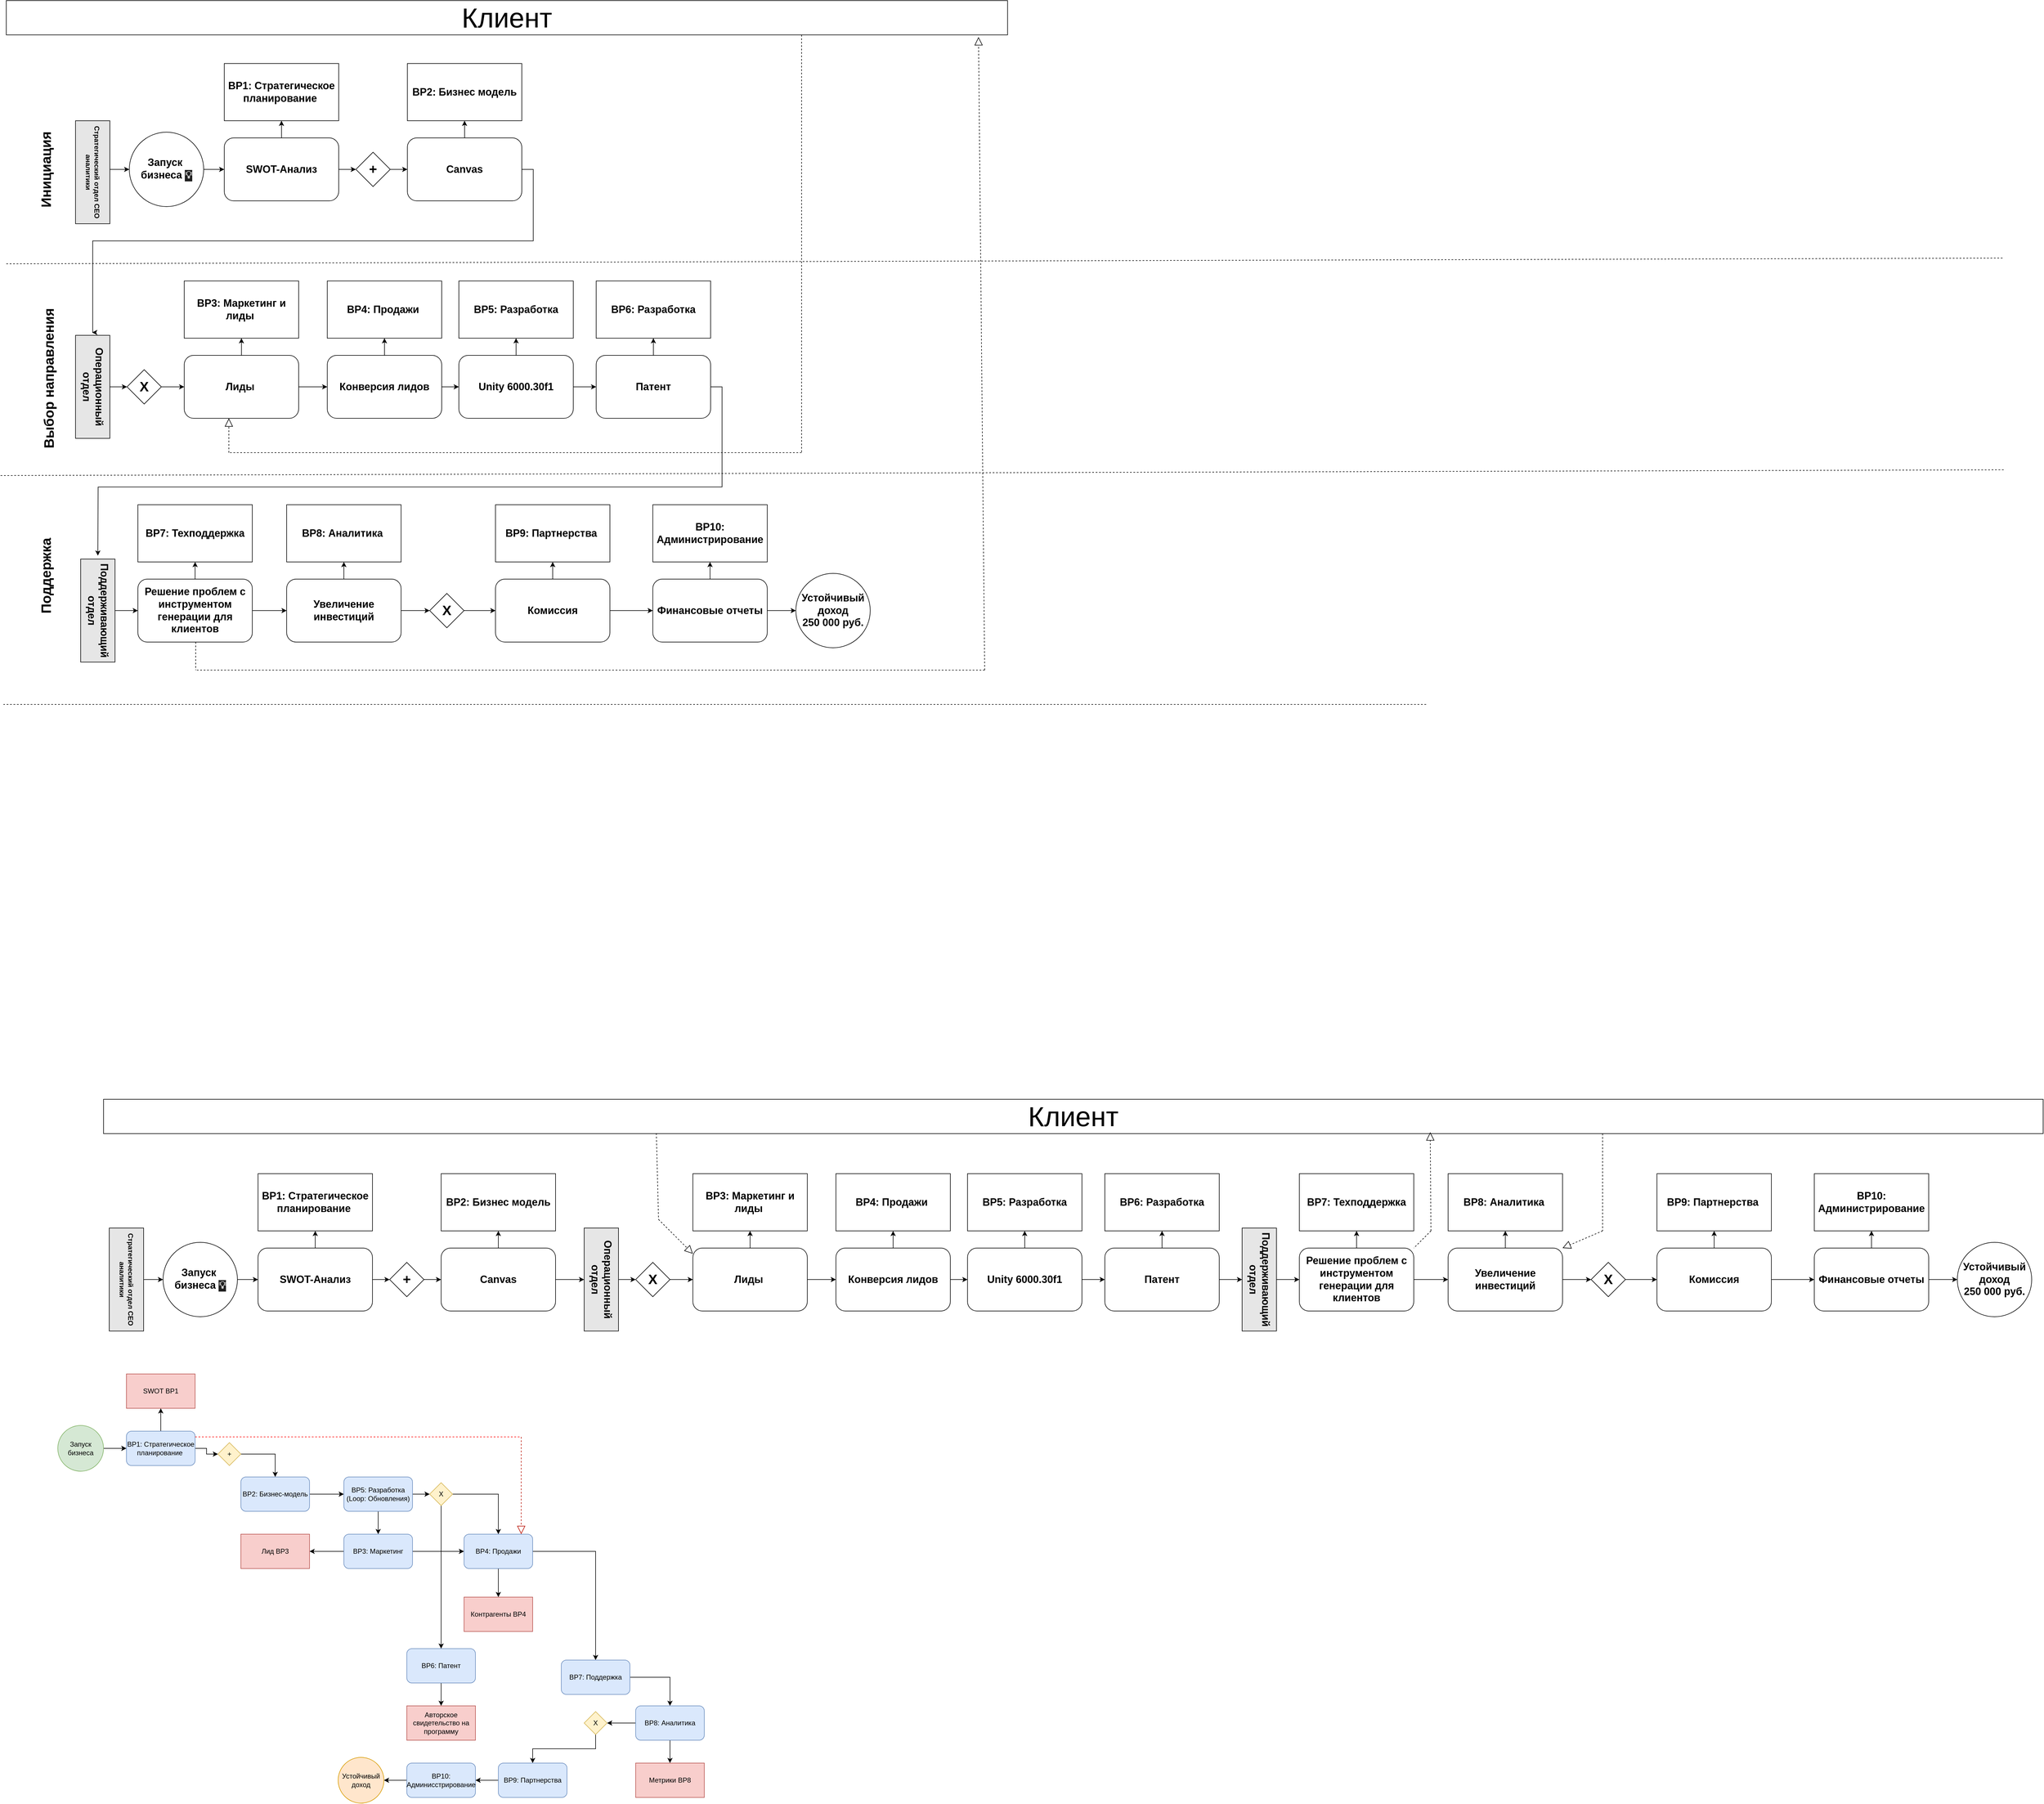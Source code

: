 <mxfile version="28.1.2">
  <diagram name="Страница — 1" id="ltm_6fakd4BBsWArmzIJ">
    <mxGraphModel dx="2084" dy="3658" grid="1" gridSize="10" guides="1" tooltips="1" connect="1" arrows="1" fold="1" page="1" pageScale="1" pageWidth="827" pageHeight="1169" math="0" shadow="0">
      <root>
        <mxCell id="0" />
        <mxCell id="1" parent="0" />
        <mxCell id="vy1yvZvSaZHZFVnlP1wL-4" style="edgeStyle=orthogonalEdgeStyle;rounded=0;orthogonalLoop=1;jettySize=auto;html=1;exitX=1;exitY=0.5;exitDx=0;exitDy=0;entryX=0;entryY=0.5;entryDx=0;entryDy=0;" parent="1" source="vy1yvZvSaZHZFVnlP1wL-1" target="vy1yvZvSaZHZFVnlP1wL-2" edge="1">
          <mxGeometry relative="1" as="geometry" />
        </mxCell>
        <mxCell id="vy1yvZvSaZHZFVnlP1wL-1" value="Запуск&lt;div&gt;бизнеса&lt;/div&gt;" style="ellipse;whiteSpace=wrap;html=1;aspect=fixed;fillColor=#d5e8d4;strokeColor=#82b366;" parent="1" vertex="1">
          <mxGeometry x="100" y="440" width="80" height="80" as="geometry" />
        </mxCell>
        <mxCell id="vy1yvZvSaZHZFVnlP1wL-5" style="edgeStyle=orthogonalEdgeStyle;rounded=0;orthogonalLoop=1;jettySize=auto;html=1;exitX=0.5;exitY=0;exitDx=0;exitDy=0;entryX=0.5;entryY=1;entryDx=0;entryDy=0;" parent="1" source="vy1yvZvSaZHZFVnlP1wL-2" target="vy1yvZvSaZHZFVnlP1wL-3" edge="1">
          <mxGeometry relative="1" as="geometry" />
        </mxCell>
        <mxCell id="vy1yvZvSaZHZFVnlP1wL-7" style="edgeStyle=orthogonalEdgeStyle;rounded=0;orthogonalLoop=1;jettySize=auto;html=1;exitX=1;exitY=0.5;exitDx=0;exitDy=0;" parent="1" source="vy1yvZvSaZHZFVnlP1wL-2" target="vy1yvZvSaZHZFVnlP1wL-6" edge="1">
          <mxGeometry relative="1" as="geometry" />
        </mxCell>
        <mxCell id="vy1yvZvSaZHZFVnlP1wL-2" value="BP1: Стратегическое планирование&amp;nbsp;" style="rounded=1;whiteSpace=wrap;html=1;fillColor=#dae8fc;strokeColor=#6c8ebf;" parent="1" vertex="1">
          <mxGeometry x="220" y="450" width="120" height="60" as="geometry" />
        </mxCell>
        <mxCell id="vy1yvZvSaZHZFVnlP1wL-3" value="SWOT BP1" style="rounded=0;whiteSpace=wrap;html=1;fillColor=#f8cecc;strokeColor=#b85450;" parent="1" vertex="1">
          <mxGeometry x="220" y="350" width="120" height="60" as="geometry" />
        </mxCell>
        <mxCell id="vy1yvZvSaZHZFVnlP1wL-9" style="edgeStyle=orthogonalEdgeStyle;rounded=0;orthogonalLoop=1;jettySize=auto;html=1;exitX=1;exitY=0.5;exitDx=0;exitDy=0;entryX=0.5;entryY=0;entryDx=0;entryDy=0;" parent="1" source="vy1yvZvSaZHZFVnlP1wL-6" target="vy1yvZvSaZHZFVnlP1wL-8" edge="1">
          <mxGeometry relative="1" as="geometry" />
        </mxCell>
        <mxCell id="vy1yvZvSaZHZFVnlP1wL-6" value="+" style="rhombus;whiteSpace=wrap;html=1;fillColor=#fff2cc;strokeColor=#d6b656;" parent="1" vertex="1">
          <mxGeometry x="380" y="470" width="40" height="40" as="geometry" />
        </mxCell>
        <mxCell id="vy1yvZvSaZHZFVnlP1wL-12" style="edgeStyle=orthogonalEdgeStyle;rounded=0;orthogonalLoop=1;jettySize=auto;html=1;exitX=1;exitY=0.5;exitDx=0;exitDy=0;entryX=0;entryY=0.5;entryDx=0;entryDy=0;" parent="1" source="vy1yvZvSaZHZFVnlP1wL-8" target="vy1yvZvSaZHZFVnlP1wL-10" edge="1">
          <mxGeometry relative="1" as="geometry" />
        </mxCell>
        <mxCell id="vy1yvZvSaZHZFVnlP1wL-8" value="BP2: Бизнес-модель" style="rounded=1;whiteSpace=wrap;html=1;fillColor=#dae8fc;strokeColor=#6c8ebf;" parent="1" vertex="1">
          <mxGeometry x="420" y="530" width="120" height="60" as="geometry" />
        </mxCell>
        <mxCell id="vy1yvZvSaZHZFVnlP1wL-13" style="edgeStyle=orthogonalEdgeStyle;rounded=0;orthogonalLoop=1;jettySize=auto;html=1;exitX=1;exitY=0.5;exitDx=0;exitDy=0;entryX=0;entryY=0.5;entryDx=0;entryDy=0;" parent="1" source="vy1yvZvSaZHZFVnlP1wL-10" target="vy1yvZvSaZHZFVnlP1wL-11" edge="1">
          <mxGeometry relative="1" as="geometry" />
        </mxCell>
        <mxCell id="vy1yvZvSaZHZFVnlP1wL-15" style="edgeStyle=orthogonalEdgeStyle;rounded=0;orthogonalLoop=1;jettySize=auto;html=1;exitX=0.5;exitY=1;exitDx=0;exitDy=0;entryX=0.5;entryY=0;entryDx=0;entryDy=0;" parent="1" source="vy1yvZvSaZHZFVnlP1wL-10" target="vy1yvZvSaZHZFVnlP1wL-14" edge="1">
          <mxGeometry relative="1" as="geometry" />
        </mxCell>
        <mxCell id="vy1yvZvSaZHZFVnlP1wL-10" value="BP5: Разработка (Loop: Обновления)" style="rounded=1;whiteSpace=wrap;html=1;fillColor=#dae8fc;strokeColor=#6c8ebf;" parent="1" vertex="1">
          <mxGeometry x="600" y="530" width="120" height="60" as="geometry" />
        </mxCell>
        <mxCell id="vy1yvZvSaZHZFVnlP1wL-17" style="edgeStyle=orthogonalEdgeStyle;rounded=0;orthogonalLoop=1;jettySize=auto;html=1;exitX=1;exitY=0.5;exitDx=0;exitDy=0;entryX=0.5;entryY=0;entryDx=0;entryDy=0;" parent="1" source="vy1yvZvSaZHZFVnlP1wL-11" target="vy1yvZvSaZHZFVnlP1wL-16" edge="1">
          <mxGeometry relative="1" as="geometry" />
        </mxCell>
        <mxCell id="vy1yvZvSaZHZFVnlP1wL-35" style="edgeStyle=orthogonalEdgeStyle;rounded=0;orthogonalLoop=1;jettySize=auto;html=1;exitX=0.5;exitY=1;exitDx=0;exitDy=0;entryX=0.5;entryY=0;entryDx=0;entryDy=0;" parent="1" source="vy1yvZvSaZHZFVnlP1wL-11" target="vy1yvZvSaZHZFVnlP1wL-31" edge="1">
          <mxGeometry relative="1" as="geometry" />
        </mxCell>
        <mxCell id="vy1yvZvSaZHZFVnlP1wL-11" value="X" style="rhombus;whiteSpace=wrap;html=1;fillColor=#fff2cc;strokeColor=#d6b656;" parent="1" vertex="1">
          <mxGeometry x="750" y="540" width="40" height="40" as="geometry" />
        </mxCell>
        <mxCell id="vy1yvZvSaZHZFVnlP1wL-18" style="edgeStyle=orthogonalEdgeStyle;rounded=0;orthogonalLoop=1;jettySize=auto;html=1;exitX=1;exitY=0.5;exitDx=0;exitDy=0;entryX=0;entryY=0.5;entryDx=0;entryDy=0;" parent="1" source="vy1yvZvSaZHZFVnlP1wL-14" target="vy1yvZvSaZHZFVnlP1wL-16" edge="1">
          <mxGeometry relative="1" as="geometry" />
        </mxCell>
        <mxCell id="vy1yvZvSaZHZFVnlP1wL-20" style="edgeStyle=orthogonalEdgeStyle;rounded=0;orthogonalLoop=1;jettySize=auto;html=1;exitX=0;exitY=0.5;exitDx=0;exitDy=0;entryX=1;entryY=0.5;entryDx=0;entryDy=0;" parent="1" source="vy1yvZvSaZHZFVnlP1wL-14" target="vy1yvZvSaZHZFVnlP1wL-19" edge="1">
          <mxGeometry relative="1" as="geometry" />
        </mxCell>
        <mxCell id="vy1yvZvSaZHZFVnlP1wL-14" value="BP3: Маркетинг" style="rounded=1;whiteSpace=wrap;html=1;fillColor=#dae8fc;strokeColor=#6c8ebf;" parent="1" vertex="1">
          <mxGeometry x="600" y="630" width="120" height="60" as="geometry" />
        </mxCell>
        <mxCell id="vy1yvZvSaZHZFVnlP1wL-22" style="edgeStyle=orthogonalEdgeStyle;rounded=0;orthogonalLoop=1;jettySize=auto;html=1;exitX=0.5;exitY=1;exitDx=0;exitDy=0;entryX=0.5;entryY=0;entryDx=0;entryDy=0;" parent="1" source="vy1yvZvSaZHZFVnlP1wL-16" target="vy1yvZvSaZHZFVnlP1wL-21" edge="1">
          <mxGeometry relative="1" as="geometry" />
        </mxCell>
        <mxCell id="vy1yvZvSaZHZFVnlP1wL-24" style="edgeStyle=orthogonalEdgeStyle;rounded=0;orthogonalLoop=1;jettySize=auto;html=1;exitX=1;exitY=0.5;exitDx=0;exitDy=0;entryX=0.5;entryY=0;entryDx=0;entryDy=0;" parent="1" source="vy1yvZvSaZHZFVnlP1wL-16" target="vy1yvZvSaZHZFVnlP1wL-23" edge="1">
          <mxGeometry relative="1" as="geometry" />
        </mxCell>
        <mxCell id="vy1yvZvSaZHZFVnlP1wL-16" value="BP4: Продажи" style="rounded=1;whiteSpace=wrap;html=1;fillColor=#dae8fc;strokeColor=#6c8ebf;" parent="1" vertex="1">
          <mxGeometry x="810" y="630" width="120" height="60" as="geometry" />
        </mxCell>
        <mxCell id="vy1yvZvSaZHZFVnlP1wL-19" value="Лид BP3" style="rounded=0;whiteSpace=wrap;html=1;fillColor=#f8cecc;strokeColor=#b85450;" parent="1" vertex="1">
          <mxGeometry x="420" y="630" width="120" height="60" as="geometry" />
        </mxCell>
        <mxCell id="vy1yvZvSaZHZFVnlP1wL-21" value="Контрагенты BP4" style="rounded=0;whiteSpace=wrap;html=1;fillColor=#f8cecc;strokeColor=#b85450;" parent="1" vertex="1">
          <mxGeometry x="810" y="740" width="120" height="60" as="geometry" />
        </mxCell>
        <mxCell id="vy1yvZvSaZHZFVnlP1wL-26" style="edgeStyle=orthogonalEdgeStyle;rounded=0;orthogonalLoop=1;jettySize=auto;html=1;exitX=1;exitY=0.5;exitDx=0;exitDy=0;entryX=0.5;entryY=0;entryDx=0;entryDy=0;" parent="1" source="vy1yvZvSaZHZFVnlP1wL-23" target="vy1yvZvSaZHZFVnlP1wL-25" edge="1">
          <mxGeometry relative="1" as="geometry" />
        </mxCell>
        <mxCell id="vy1yvZvSaZHZFVnlP1wL-23" value="BP7: Поддержка" style="rounded=1;whiteSpace=wrap;html=1;fillColor=#dae8fc;strokeColor=#6c8ebf;" parent="1" vertex="1">
          <mxGeometry x="980" y="850" width="120" height="60" as="geometry" />
        </mxCell>
        <mxCell id="vy1yvZvSaZHZFVnlP1wL-28" style="edgeStyle=orthogonalEdgeStyle;rounded=0;orthogonalLoop=1;jettySize=auto;html=1;exitX=0.5;exitY=1;exitDx=0;exitDy=0;entryX=0.5;entryY=0;entryDx=0;entryDy=0;" parent="1" source="vy1yvZvSaZHZFVnlP1wL-25" target="vy1yvZvSaZHZFVnlP1wL-27" edge="1">
          <mxGeometry relative="1" as="geometry" />
        </mxCell>
        <mxCell id="vy1yvZvSaZHZFVnlP1wL-30" style="edgeStyle=orthogonalEdgeStyle;rounded=0;orthogonalLoop=1;jettySize=auto;html=1;exitX=0;exitY=0.5;exitDx=0;exitDy=0;entryX=1;entryY=0.5;entryDx=0;entryDy=0;" parent="1" source="vy1yvZvSaZHZFVnlP1wL-25" target="vy1yvZvSaZHZFVnlP1wL-29" edge="1">
          <mxGeometry relative="1" as="geometry" />
        </mxCell>
        <mxCell id="vy1yvZvSaZHZFVnlP1wL-25" value="BP8: Аналитика" style="rounded=1;whiteSpace=wrap;html=1;fillColor=#dae8fc;strokeColor=#6c8ebf;" parent="1" vertex="1">
          <mxGeometry x="1110" y="930" width="120" height="60" as="geometry" />
        </mxCell>
        <mxCell id="vy1yvZvSaZHZFVnlP1wL-27" value="Метрики BP8" style="rounded=0;whiteSpace=wrap;html=1;fillColor=#f8cecc;strokeColor=#b85450;" parent="1" vertex="1">
          <mxGeometry x="1110" y="1030" width="120" height="60" as="geometry" />
        </mxCell>
        <mxCell id="vy1yvZvSaZHZFVnlP1wL-38" style="edgeStyle=orthogonalEdgeStyle;rounded=0;orthogonalLoop=1;jettySize=auto;html=1;exitX=0.5;exitY=1;exitDx=0;exitDy=0;entryX=0.5;entryY=0;entryDx=0;entryDy=0;" parent="1" source="vy1yvZvSaZHZFVnlP1wL-29" target="vy1yvZvSaZHZFVnlP1wL-37" edge="1">
          <mxGeometry relative="1" as="geometry" />
        </mxCell>
        <mxCell id="vy1yvZvSaZHZFVnlP1wL-29" value="X" style="rhombus;whiteSpace=wrap;html=1;fillColor=#fff2cc;strokeColor=#d6b656;" parent="1" vertex="1">
          <mxGeometry x="1020" y="940" width="40" height="40" as="geometry" />
        </mxCell>
        <mxCell id="vy1yvZvSaZHZFVnlP1wL-36" style="edgeStyle=orthogonalEdgeStyle;rounded=0;orthogonalLoop=1;jettySize=auto;html=1;exitX=0.5;exitY=1;exitDx=0;exitDy=0;entryX=0.5;entryY=0;entryDx=0;entryDy=0;" parent="1" source="vy1yvZvSaZHZFVnlP1wL-31" target="vy1yvZvSaZHZFVnlP1wL-33" edge="1">
          <mxGeometry relative="1" as="geometry" />
        </mxCell>
        <mxCell id="vy1yvZvSaZHZFVnlP1wL-31" value="BP6: Патент" style="rounded=1;whiteSpace=wrap;html=1;fillColor=#dae8fc;strokeColor=#6c8ebf;" parent="1" vertex="1">
          <mxGeometry x="710" y="830" width="120" height="60" as="geometry" />
        </mxCell>
        <mxCell id="vy1yvZvSaZHZFVnlP1wL-33" value="Авторское свидетельство на программу" style="rounded=0;whiteSpace=wrap;html=1;fillColor=#f8cecc;strokeColor=#b85450;" parent="1" vertex="1">
          <mxGeometry x="710" y="930" width="120" height="60" as="geometry" />
        </mxCell>
        <mxCell id="vy1yvZvSaZHZFVnlP1wL-40" style="edgeStyle=orthogonalEdgeStyle;rounded=0;orthogonalLoop=1;jettySize=auto;html=1;exitX=0;exitY=0.5;exitDx=0;exitDy=0;entryX=1;entryY=0.5;entryDx=0;entryDy=0;" parent="1" source="vy1yvZvSaZHZFVnlP1wL-37" target="vy1yvZvSaZHZFVnlP1wL-39" edge="1">
          <mxGeometry relative="1" as="geometry" />
        </mxCell>
        <mxCell id="vy1yvZvSaZHZFVnlP1wL-37" value="BP9: Партнерства" style="rounded=1;whiteSpace=wrap;html=1;fillColor=#dae8fc;strokeColor=#6c8ebf;" parent="1" vertex="1">
          <mxGeometry x="870" y="1030" width="120" height="60" as="geometry" />
        </mxCell>
        <mxCell id="vy1yvZvSaZHZFVnlP1wL-42" style="edgeStyle=orthogonalEdgeStyle;rounded=0;orthogonalLoop=1;jettySize=auto;html=1;exitX=0;exitY=0.5;exitDx=0;exitDy=0;entryX=1;entryY=0.5;entryDx=0;entryDy=0;" parent="1" source="vy1yvZvSaZHZFVnlP1wL-39" target="vy1yvZvSaZHZFVnlP1wL-41" edge="1">
          <mxGeometry relative="1" as="geometry" />
        </mxCell>
        <mxCell id="vy1yvZvSaZHZFVnlP1wL-39" value="BP10: Админисстрирование" style="rounded=1;whiteSpace=wrap;html=1;fillColor=#dae8fc;strokeColor=#6c8ebf;" parent="1" vertex="1">
          <mxGeometry x="710" y="1030" width="120" height="60" as="geometry" />
        </mxCell>
        <mxCell id="vy1yvZvSaZHZFVnlP1wL-41" value="Устойчивый&lt;div&gt;доход&lt;/div&gt;" style="ellipse;whiteSpace=wrap;html=1;aspect=fixed;fillColor=#ffe6cc;strokeColor=#d79b00;" parent="1" vertex="1">
          <mxGeometry x="590" y="1020" width="80" height="80" as="geometry" />
        </mxCell>
        <mxCell id="vy1yvZvSaZHZFVnlP1wL-43" value="" style="endArrow=block;dashed=1;endFill=0;endSize=12;html=1;rounded=0;entryX=0.833;entryY=0;entryDx=0;entryDy=0;entryPerimeter=0;fillColor=#f8cecc;strokeColor=#B80D00;" parent="1" target="vy1yvZvSaZHZFVnlP1wL-16" edge="1">
          <mxGeometry width="160" relative="1" as="geometry">
            <mxPoint x="910" y="460" as="sourcePoint" />
            <mxPoint x="960" y="479.5" as="targetPoint" />
          </mxGeometry>
        </mxCell>
        <mxCell id="vy1yvZvSaZHZFVnlP1wL-44" value="" style="endArrow=none;dashed=1;html=1;rounded=0;strokeColor=#FF0000;" parent="1" edge="1">
          <mxGeometry width="50" height="50" relative="1" as="geometry">
            <mxPoint x="340" y="460" as="sourcePoint" />
            <mxPoint x="910" y="460" as="targetPoint" />
          </mxGeometry>
        </mxCell>
        <mxCell id="-sYDUXJ36ls7c_k2lDZH-23" style="edgeStyle=orthogonalEdgeStyle;rounded=0;orthogonalLoop=1;jettySize=auto;html=1;exitX=0.5;exitY=0;exitDx=0;exitDy=0;entryX=0;entryY=0.5;entryDx=0;entryDy=0;" parent="1" source="-sYDUXJ36ls7c_k2lDZH-1" target="-sYDUXJ36ls7c_k2lDZH-2" edge="1">
          <mxGeometry relative="1" as="geometry" />
        </mxCell>
        <mxCell id="-sYDUXJ36ls7c_k2lDZH-1" value="&lt;b&gt;Стратегический отдел CEO аналитики&lt;/b&gt;" style="rounded=0;whiteSpace=wrap;html=1;rotation=90;fillColor=#E6E6E6;" parent="1" vertex="1">
          <mxGeometry x="130" y="155" width="180" height="60" as="geometry" />
        </mxCell>
        <mxCell id="-sYDUXJ36ls7c_k2lDZH-5" style="edgeStyle=orthogonalEdgeStyle;rounded=0;orthogonalLoop=1;jettySize=auto;html=1;exitX=1;exitY=0.5;exitDx=0;exitDy=0;entryX=0;entryY=0.5;entryDx=0;entryDy=0;" parent="1" source="-sYDUXJ36ls7c_k2lDZH-2" target="-sYDUXJ36ls7c_k2lDZH-3" edge="1">
          <mxGeometry relative="1" as="geometry" />
        </mxCell>
        <mxCell id="-sYDUXJ36ls7c_k2lDZH-2" value="&lt;b&gt;&lt;font style=&quot;font-size: 18px;&quot;&gt;Запуск&amp;nbsp; бизнеса&amp;nbsp;&lt;span style=&quot;background-color: rgb(31, 31, 31); color: rgb(204, 204, 204); font-family: Consolas, &amp;quot;Courier New&amp;quot;, monospace; white-space: pre;&quot;&gt;💡&lt;/span&gt;&lt;/font&gt;&lt;/b&gt;" style="ellipse;whiteSpace=wrap;html=1;aspect=fixed;" parent="1" vertex="1">
          <mxGeometry x="284" y="120" width="130" height="130" as="geometry" />
        </mxCell>
        <mxCell id="-sYDUXJ36ls7c_k2lDZH-8" style="edgeStyle=orthogonalEdgeStyle;rounded=0;orthogonalLoop=1;jettySize=auto;html=1;exitX=0.5;exitY=0;exitDx=0;exitDy=0;entryX=0.5;entryY=1;entryDx=0;entryDy=0;" parent="1" source="-sYDUXJ36ls7c_k2lDZH-3" target="-sYDUXJ36ls7c_k2lDZH-4" edge="1">
          <mxGeometry relative="1" as="geometry" />
        </mxCell>
        <mxCell id="-sYDUXJ36ls7c_k2lDZH-9" style="edgeStyle=orthogonalEdgeStyle;rounded=0;orthogonalLoop=1;jettySize=auto;html=1;exitX=1;exitY=0.5;exitDx=0;exitDy=0;entryX=0;entryY=0.5;entryDx=0;entryDy=0;" parent="1" source="-sYDUXJ36ls7c_k2lDZH-3" target="-sYDUXJ36ls7c_k2lDZH-6" edge="1">
          <mxGeometry relative="1" as="geometry" />
        </mxCell>
        <mxCell id="-sYDUXJ36ls7c_k2lDZH-3" value="&lt;b&gt;&lt;font style=&quot;font-size: 18px;&quot;&gt;SWOT-Анализ&lt;/font&gt;&lt;/b&gt;" style="rounded=1;whiteSpace=wrap;html=1;" parent="1" vertex="1">
          <mxGeometry x="450" y="130" width="200" height="110" as="geometry" />
        </mxCell>
        <mxCell id="-sYDUXJ36ls7c_k2lDZH-4" value="&lt;font style=&quot;font-size: 18px;&quot;&gt;&lt;b&gt;BP1: Стратегическое планирование&amp;nbsp;&lt;/b&gt;&lt;/font&gt;" style="rounded=0;whiteSpace=wrap;html=1;" parent="1" vertex="1">
          <mxGeometry x="450" width="200" height="100" as="geometry" />
        </mxCell>
        <mxCell id="-sYDUXJ36ls7c_k2lDZH-10" style="edgeStyle=orthogonalEdgeStyle;rounded=0;orthogonalLoop=1;jettySize=auto;html=1;exitX=1;exitY=0.5;exitDx=0;exitDy=0;entryX=0;entryY=0.5;entryDx=0;entryDy=0;" parent="1" source="-sYDUXJ36ls7c_k2lDZH-6" target="-sYDUXJ36ls7c_k2lDZH-7" edge="1">
          <mxGeometry relative="1" as="geometry" />
        </mxCell>
        <mxCell id="-sYDUXJ36ls7c_k2lDZH-6" value="&lt;font style=&quot;font-size: 24px;&quot;&gt;&lt;b&gt;+&lt;/b&gt;&lt;/font&gt;" style="rhombus;whiteSpace=wrap;html=1;" parent="1" vertex="1">
          <mxGeometry x="680" y="155" width="60" height="60" as="geometry" />
        </mxCell>
        <mxCell id="-sYDUXJ36ls7c_k2lDZH-12" style="edgeStyle=orthogonalEdgeStyle;rounded=0;orthogonalLoop=1;jettySize=auto;html=1;exitX=0.5;exitY=0;exitDx=0;exitDy=0;entryX=0.5;entryY=1;entryDx=0;entryDy=0;" parent="1" source="-sYDUXJ36ls7c_k2lDZH-7" target="-sYDUXJ36ls7c_k2lDZH-11" edge="1">
          <mxGeometry relative="1" as="geometry" />
        </mxCell>
        <mxCell id="-sYDUXJ36ls7c_k2lDZH-15" style="edgeStyle=orthogonalEdgeStyle;rounded=0;orthogonalLoop=1;jettySize=auto;html=1;exitX=1;exitY=0.5;exitDx=0;exitDy=0;entryX=0.5;entryY=1;entryDx=0;entryDy=0;" parent="1" source="-sYDUXJ36ls7c_k2lDZH-7" target="-sYDUXJ36ls7c_k2lDZH-13" edge="1">
          <mxGeometry relative="1" as="geometry" />
        </mxCell>
        <mxCell id="-sYDUXJ36ls7c_k2lDZH-7" value="&lt;font style=&quot;font-size: 18px;&quot;&gt;&lt;b&gt;Canvas&lt;/b&gt;&lt;/font&gt;" style="rounded=1;whiteSpace=wrap;html=1;" parent="1" vertex="1">
          <mxGeometry x="770" y="130" width="200" height="110" as="geometry" />
        </mxCell>
        <mxCell id="-sYDUXJ36ls7c_k2lDZH-11" value="&lt;b&gt;&lt;font style=&quot;font-size: 18px;&quot;&gt;BP2: Бизнес модель&lt;/font&gt;&lt;/b&gt;" style="rounded=0;whiteSpace=wrap;html=1;" parent="1" vertex="1">
          <mxGeometry x="770" width="200" height="100" as="geometry" />
        </mxCell>
        <mxCell id="-sYDUXJ36ls7c_k2lDZH-24" style="edgeStyle=orthogonalEdgeStyle;rounded=0;orthogonalLoop=1;jettySize=auto;html=1;exitX=0.5;exitY=0;exitDx=0;exitDy=0;entryX=0;entryY=0.5;entryDx=0;entryDy=0;" parent="1" source="-sYDUXJ36ls7c_k2lDZH-13" target="-sYDUXJ36ls7c_k2lDZH-17" edge="1">
          <mxGeometry relative="1" as="geometry" />
        </mxCell>
        <mxCell id="-sYDUXJ36ls7c_k2lDZH-13" value="&lt;font style=&quot;font-size: 18px;&quot;&gt;&lt;b&gt;Операционный отдел&lt;/b&gt;&lt;/font&gt;" style="rounded=0;whiteSpace=wrap;html=1;rotation=90;fillColor=#E6E6E6;" parent="1" vertex="1">
          <mxGeometry x="960" y="155" width="180" height="60" as="geometry" />
        </mxCell>
        <mxCell id="-sYDUXJ36ls7c_k2lDZH-14" value="&lt;font style=&quot;font-size: 48px;&quot;&gt;Клиент&lt;/font&gt;" style="rounded=0;whiteSpace=wrap;html=1;" parent="1" vertex="1">
          <mxGeometry x="180" y="-130" width="3390" height="60" as="geometry" />
        </mxCell>
        <mxCell id="-sYDUXJ36ls7c_k2lDZH-25" style="edgeStyle=orthogonalEdgeStyle;rounded=0;orthogonalLoop=1;jettySize=auto;html=1;exitX=1;exitY=0.5;exitDx=0;exitDy=0;entryX=0;entryY=0.5;entryDx=0;entryDy=0;" parent="1" source="-sYDUXJ36ls7c_k2lDZH-17" target="-sYDUXJ36ls7c_k2lDZH-20" edge="1">
          <mxGeometry relative="1" as="geometry" />
        </mxCell>
        <mxCell id="-sYDUXJ36ls7c_k2lDZH-17" value="&lt;span style=&quot;font-size: 24px;&quot;&gt;&lt;b&gt;X&lt;/b&gt;&lt;/span&gt;" style="rhombus;whiteSpace=wrap;html=1;" parent="1" vertex="1">
          <mxGeometry x="1110" y="155" width="60" height="60" as="geometry" />
        </mxCell>
        <mxCell id="-sYDUXJ36ls7c_k2lDZH-42" style="edgeStyle=orthogonalEdgeStyle;rounded=0;orthogonalLoop=1;jettySize=auto;html=1;exitX=0.5;exitY=0;exitDx=0;exitDy=0;entryX=0;entryY=0.5;entryDx=0;entryDy=0;" parent="1" source="-sYDUXJ36ls7c_k2lDZH-19" target="-sYDUXJ36ls7c_k2lDZH-41" edge="1">
          <mxGeometry relative="1" as="geometry" />
        </mxCell>
        <mxCell id="-sYDUXJ36ls7c_k2lDZH-19" value="&lt;font style=&quot;font-size: 18px;&quot;&gt;&lt;b&gt;Поддерживающий отдел&lt;/b&gt;&lt;/font&gt;" style="rounded=0;whiteSpace=wrap;html=1;rotation=90;fillColor=#E6E6E6;" parent="1" vertex="1">
          <mxGeometry x="2110" y="155" width="180" height="60" as="geometry" />
        </mxCell>
        <mxCell id="-sYDUXJ36ls7c_k2lDZH-26" style="edgeStyle=orthogonalEdgeStyle;rounded=0;orthogonalLoop=1;jettySize=auto;html=1;exitX=0.5;exitY=0;exitDx=0;exitDy=0;entryX=0.5;entryY=1;entryDx=0;entryDy=0;" parent="1" source="-sYDUXJ36ls7c_k2lDZH-20" target="-sYDUXJ36ls7c_k2lDZH-21" edge="1">
          <mxGeometry relative="1" as="geometry" />
        </mxCell>
        <mxCell id="-sYDUXJ36ls7c_k2lDZH-28" style="edgeStyle=orthogonalEdgeStyle;rounded=0;orthogonalLoop=1;jettySize=auto;html=1;exitX=1;exitY=0.5;exitDx=0;exitDy=0;entryX=0;entryY=0.5;entryDx=0;entryDy=0;" parent="1" source="-sYDUXJ36ls7c_k2lDZH-20" target="-sYDUXJ36ls7c_k2lDZH-27" edge="1">
          <mxGeometry relative="1" as="geometry" />
        </mxCell>
        <mxCell id="-sYDUXJ36ls7c_k2lDZH-20" value="&lt;font style=&quot;font-size: 18px;&quot;&gt;&lt;b&gt;Лиды&amp;nbsp;&lt;/b&gt;&lt;/font&gt;" style="rounded=1;whiteSpace=wrap;html=1;" parent="1" vertex="1">
          <mxGeometry x="1210" y="130" width="200" height="110" as="geometry" />
        </mxCell>
        <mxCell id="-sYDUXJ36ls7c_k2lDZH-21" value="&lt;font style=&quot;font-size: 18px;&quot;&gt;&lt;b&gt;BP3: Маркетинг и лиды&amp;nbsp;&lt;/b&gt;&lt;/font&gt;" style="rounded=0;whiteSpace=wrap;html=1;" parent="1" vertex="1">
          <mxGeometry x="1210" width="200" height="100" as="geometry" />
        </mxCell>
        <mxCell id="-sYDUXJ36ls7c_k2lDZH-30" style="edgeStyle=orthogonalEdgeStyle;rounded=0;orthogonalLoop=1;jettySize=auto;html=1;exitX=0.5;exitY=0;exitDx=0;exitDy=0;entryX=0.5;entryY=1;entryDx=0;entryDy=0;" parent="1" source="-sYDUXJ36ls7c_k2lDZH-27" target="-sYDUXJ36ls7c_k2lDZH-29" edge="1">
          <mxGeometry relative="1" as="geometry" />
        </mxCell>
        <mxCell id="-sYDUXJ36ls7c_k2lDZH-34" style="edgeStyle=orthogonalEdgeStyle;rounded=0;orthogonalLoop=1;jettySize=auto;html=1;exitX=1;exitY=0.5;exitDx=0;exitDy=0;entryX=0;entryY=0.5;entryDx=0;entryDy=0;" parent="1" source="-sYDUXJ36ls7c_k2lDZH-27" target="-sYDUXJ36ls7c_k2lDZH-31" edge="1">
          <mxGeometry relative="1" as="geometry" />
        </mxCell>
        <mxCell id="-sYDUXJ36ls7c_k2lDZH-27" value="&lt;b&gt;&lt;font style=&quot;font-size: 18px;&quot;&gt;Конверсия лидов&lt;/font&gt;&lt;/b&gt;" style="rounded=1;whiteSpace=wrap;html=1;" parent="1" vertex="1">
          <mxGeometry x="1460" y="130" width="200" height="110" as="geometry" />
        </mxCell>
        <mxCell id="-sYDUXJ36ls7c_k2lDZH-29" value="&lt;font style=&quot;font-size: 18px;&quot;&gt;&lt;b&gt;BP4: Продажи&amp;nbsp;&lt;/b&gt;&lt;/font&gt;" style="rounded=0;whiteSpace=wrap;html=1;" parent="1" vertex="1">
          <mxGeometry x="1460" width="200" height="100" as="geometry" />
        </mxCell>
        <mxCell id="-sYDUXJ36ls7c_k2lDZH-33" style="edgeStyle=orthogonalEdgeStyle;rounded=0;orthogonalLoop=1;jettySize=auto;html=1;exitX=0.5;exitY=0;exitDx=0;exitDy=0;entryX=0.5;entryY=1;entryDx=0;entryDy=0;" parent="1" source="-sYDUXJ36ls7c_k2lDZH-31" target="-sYDUXJ36ls7c_k2lDZH-32" edge="1">
          <mxGeometry relative="1" as="geometry" />
        </mxCell>
        <mxCell id="-sYDUXJ36ls7c_k2lDZH-37" style="edgeStyle=orthogonalEdgeStyle;rounded=0;orthogonalLoop=1;jettySize=auto;html=1;exitX=1;exitY=0.5;exitDx=0;exitDy=0;entryX=0;entryY=0.5;entryDx=0;entryDy=0;" parent="1" source="-sYDUXJ36ls7c_k2lDZH-31" target="-sYDUXJ36ls7c_k2lDZH-36" edge="1">
          <mxGeometry relative="1" as="geometry" />
        </mxCell>
        <mxCell id="-sYDUXJ36ls7c_k2lDZH-31" value="&lt;font style=&quot;font-size: 18px;&quot;&gt;&lt;b&gt;Unity 6000.30f1&lt;/b&gt;&lt;/font&gt;" style="rounded=1;whiteSpace=wrap;html=1;" parent="1" vertex="1">
          <mxGeometry x="1690" y="130" width="200" height="110" as="geometry" />
        </mxCell>
        <mxCell id="-sYDUXJ36ls7c_k2lDZH-32" value="&lt;font style=&quot;font-size: 18px;&quot;&gt;&lt;b&gt;BP5: Разработка&lt;/b&gt;&lt;/font&gt;" style="rounded=0;whiteSpace=wrap;html=1;" parent="1" vertex="1">
          <mxGeometry x="1690" width="200" height="100" as="geometry" />
        </mxCell>
        <mxCell id="-sYDUXJ36ls7c_k2lDZH-39" style="edgeStyle=orthogonalEdgeStyle;rounded=0;orthogonalLoop=1;jettySize=auto;html=1;exitX=0.5;exitY=0;exitDx=0;exitDy=0;entryX=0.5;entryY=1;entryDx=0;entryDy=0;" parent="1" source="-sYDUXJ36ls7c_k2lDZH-36" target="-sYDUXJ36ls7c_k2lDZH-38" edge="1">
          <mxGeometry relative="1" as="geometry" />
        </mxCell>
        <mxCell id="-sYDUXJ36ls7c_k2lDZH-40" style="edgeStyle=orthogonalEdgeStyle;rounded=0;orthogonalLoop=1;jettySize=auto;html=1;exitX=1;exitY=0.5;exitDx=0;exitDy=0;entryX=0.5;entryY=1;entryDx=0;entryDy=0;" parent="1" source="-sYDUXJ36ls7c_k2lDZH-36" target="-sYDUXJ36ls7c_k2lDZH-19" edge="1">
          <mxGeometry relative="1" as="geometry" />
        </mxCell>
        <mxCell id="-sYDUXJ36ls7c_k2lDZH-36" value="&lt;font style=&quot;font-size: 18px;&quot;&gt;&lt;b&gt;Патент&lt;/b&gt;&lt;/font&gt;" style="rounded=1;whiteSpace=wrap;html=1;" parent="1" vertex="1">
          <mxGeometry x="1930" y="130" width="200" height="110" as="geometry" />
        </mxCell>
        <mxCell id="-sYDUXJ36ls7c_k2lDZH-38" value="&lt;b&gt;&lt;font style=&quot;font-size: 18px;&quot;&gt;BP6: Разработка&lt;/font&gt;&lt;/b&gt;" style="rounded=0;whiteSpace=wrap;html=1;" parent="1" vertex="1">
          <mxGeometry x="1930" width="200" height="100" as="geometry" />
        </mxCell>
        <mxCell id="-sYDUXJ36ls7c_k2lDZH-44" style="edgeStyle=orthogonalEdgeStyle;rounded=0;orthogonalLoop=1;jettySize=auto;html=1;exitX=0.5;exitY=0;exitDx=0;exitDy=0;entryX=0.5;entryY=1;entryDx=0;entryDy=0;" parent="1" source="-sYDUXJ36ls7c_k2lDZH-41" target="-sYDUXJ36ls7c_k2lDZH-43" edge="1">
          <mxGeometry relative="1" as="geometry" />
        </mxCell>
        <mxCell id="-sYDUXJ36ls7c_k2lDZH-46" style="edgeStyle=orthogonalEdgeStyle;rounded=0;orthogonalLoop=1;jettySize=auto;html=1;exitX=1;exitY=0.5;exitDx=0;exitDy=0;entryX=0;entryY=0.5;entryDx=0;entryDy=0;" parent="1" source="-sYDUXJ36ls7c_k2lDZH-41" target="-sYDUXJ36ls7c_k2lDZH-45" edge="1">
          <mxGeometry relative="1" as="geometry" />
        </mxCell>
        <mxCell id="-sYDUXJ36ls7c_k2lDZH-41" value="&lt;b&gt;&lt;font style=&quot;font-size: 18px;&quot;&gt;Решение проблем с инструментом генерации для клиентов&lt;/font&gt;&lt;/b&gt;" style="rounded=1;whiteSpace=wrap;html=1;" parent="1" vertex="1">
          <mxGeometry x="2270" y="130" width="200" height="110" as="geometry" />
        </mxCell>
        <mxCell id="-sYDUXJ36ls7c_k2lDZH-43" value="&lt;font style=&quot;font-size: 18px;&quot;&gt;&lt;b&gt;BP7: Техподдержка&lt;/b&gt;&lt;/font&gt;" style="rounded=0;whiteSpace=wrap;html=1;" parent="1" vertex="1">
          <mxGeometry x="2270" width="200" height="100" as="geometry" />
        </mxCell>
        <mxCell id="-sYDUXJ36ls7c_k2lDZH-48" style="edgeStyle=orthogonalEdgeStyle;rounded=0;orthogonalLoop=1;jettySize=auto;html=1;exitX=0.5;exitY=0;exitDx=0;exitDy=0;entryX=0.5;entryY=1;entryDx=0;entryDy=0;" parent="1" source="-sYDUXJ36ls7c_k2lDZH-45" target="-sYDUXJ36ls7c_k2lDZH-47" edge="1">
          <mxGeometry relative="1" as="geometry" />
        </mxCell>
        <mxCell id="-sYDUXJ36ls7c_k2lDZH-50" style="edgeStyle=orthogonalEdgeStyle;rounded=0;orthogonalLoop=1;jettySize=auto;html=1;exitX=1;exitY=0.5;exitDx=0;exitDy=0;entryX=0;entryY=0.5;entryDx=0;entryDy=0;" parent="1" source="-sYDUXJ36ls7c_k2lDZH-45" target="-sYDUXJ36ls7c_k2lDZH-49" edge="1">
          <mxGeometry relative="1" as="geometry" />
        </mxCell>
        <mxCell id="-sYDUXJ36ls7c_k2lDZH-45" value="&lt;font style=&quot;font-size: 18px;&quot;&gt;&lt;b&gt;Увеличение инвестиций&lt;/b&gt;&lt;/font&gt;" style="rounded=1;whiteSpace=wrap;html=1;" parent="1" vertex="1">
          <mxGeometry x="2530" y="130" width="200" height="110" as="geometry" />
        </mxCell>
        <mxCell id="-sYDUXJ36ls7c_k2lDZH-47" value="&lt;font style=&quot;font-size: 18px;&quot;&gt;&lt;b&gt;BP8: Аналитика&amp;nbsp;&lt;/b&gt;&lt;/font&gt;" style="rounded=0;whiteSpace=wrap;html=1;" parent="1" vertex="1">
          <mxGeometry x="2530" width="200" height="100" as="geometry" />
        </mxCell>
        <mxCell id="-sYDUXJ36ls7c_k2lDZH-52" style="edgeStyle=orthogonalEdgeStyle;rounded=0;orthogonalLoop=1;jettySize=auto;html=1;exitX=1;exitY=0.5;exitDx=0;exitDy=0;entryX=0;entryY=0.5;entryDx=0;entryDy=0;" parent="1" source="-sYDUXJ36ls7c_k2lDZH-49" target="-sYDUXJ36ls7c_k2lDZH-51" edge="1">
          <mxGeometry relative="1" as="geometry" />
        </mxCell>
        <mxCell id="-sYDUXJ36ls7c_k2lDZH-49" value="&lt;span style=&quot;font-size: 24px;&quot;&gt;&lt;b&gt;X&lt;/b&gt;&lt;/span&gt;" style="rhombus;whiteSpace=wrap;html=1;" parent="1" vertex="1">
          <mxGeometry x="2780" y="155" width="60" height="60" as="geometry" />
        </mxCell>
        <mxCell id="-sYDUXJ36ls7c_k2lDZH-54" style="edgeStyle=orthogonalEdgeStyle;rounded=0;orthogonalLoop=1;jettySize=auto;html=1;exitX=0.5;exitY=0;exitDx=0;exitDy=0;entryX=0.5;entryY=1;entryDx=0;entryDy=0;" parent="1" source="-sYDUXJ36ls7c_k2lDZH-51" target="-sYDUXJ36ls7c_k2lDZH-53" edge="1">
          <mxGeometry relative="1" as="geometry" />
        </mxCell>
        <mxCell id="-sYDUXJ36ls7c_k2lDZH-56" style="edgeStyle=orthogonalEdgeStyle;rounded=0;orthogonalLoop=1;jettySize=auto;html=1;exitX=1;exitY=0.5;exitDx=0;exitDy=0;entryX=0;entryY=0.5;entryDx=0;entryDy=0;" parent="1" source="-sYDUXJ36ls7c_k2lDZH-51" target="-sYDUXJ36ls7c_k2lDZH-55" edge="1">
          <mxGeometry relative="1" as="geometry" />
        </mxCell>
        <mxCell id="-sYDUXJ36ls7c_k2lDZH-51" value="&lt;b&gt;&lt;font style=&quot;font-size: 18px;&quot;&gt;Комиссия&lt;/font&gt;&lt;/b&gt;" style="rounded=1;whiteSpace=wrap;html=1;" parent="1" vertex="1">
          <mxGeometry x="2895" y="130" width="200" height="110" as="geometry" />
        </mxCell>
        <mxCell id="-sYDUXJ36ls7c_k2lDZH-53" value="&lt;b&gt;&lt;font style=&quot;font-size: 18px;&quot;&gt;BP9: Партнерства&amp;nbsp;&lt;/font&gt;&lt;/b&gt;" style="rounded=0;whiteSpace=wrap;html=1;" parent="1" vertex="1">
          <mxGeometry x="2895" width="200" height="100" as="geometry" />
        </mxCell>
        <mxCell id="-sYDUXJ36ls7c_k2lDZH-58" style="edgeStyle=orthogonalEdgeStyle;rounded=0;orthogonalLoop=1;jettySize=auto;html=1;exitX=0.5;exitY=0;exitDx=0;exitDy=0;entryX=0.5;entryY=1;entryDx=0;entryDy=0;" parent="1" source="-sYDUXJ36ls7c_k2lDZH-55" target="-sYDUXJ36ls7c_k2lDZH-57" edge="1">
          <mxGeometry relative="1" as="geometry" />
        </mxCell>
        <mxCell id="-sYDUXJ36ls7c_k2lDZH-61" style="edgeStyle=orthogonalEdgeStyle;rounded=0;orthogonalLoop=1;jettySize=auto;html=1;exitX=1;exitY=0.5;exitDx=0;exitDy=0;entryX=0;entryY=0.5;entryDx=0;entryDy=0;" parent="1" source="-sYDUXJ36ls7c_k2lDZH-55" target="-sYDUXJ36ls7c_k2lDZH-60" edge="1">
          <mxGeometry relative="1" as="geometry" />
        </mxCell>
        <mxCell id="-sYDUXJ36ls7c_k2lDZH-55" value="&lt;font style=&quot;font-size: 18px;&quot;&gt;&lt;b&gt;Финансовые отчеты&lt;/b&gt;&lt;/font&gt;" style="rounded=1;whiteSpace=wrap;html=1;" parent="1" vertex="1">
          <mxGeometry x="3170" y="130" width="200" height="110" as="geometry" />
        </mxCell>
        <mxCell id="-sYDUXJ36ls7c_k2lDZH-57" value="&lt;font style=&quot;font-size: 18px;&quot;&gt;&lt;b&gt;BP10: Администрирование&lt;/b&gt;&lt;/font&gt;" style="rounded=0;whiteSpace=wrap;html=1;" parent="1" vertex="1">
          <mxGeometry x="3170" width="200" height="100" as="geometry" />
        </mxCell>
        <mxCell id="-sYDUXJ36ls7c_k2lDZH-60" value="&lt;b&gt;&lt;font style=&quot;font-size: 18px;&quot;&gt;Устойчивый доход&lt;br&gt;250 000 руб.&lt;/font&gt;&lt;/b&gt;" style="ellipse;whiteSpace=wrap;html=1;aspect=fixed;" parent="1" vertex="1">
          <mxGeometry x="3420" y="120" width="130" height="130" as="geometry" />
        </mxCell>
        <mxCell id="-sYDUXJ36ls7c_k2lDZH-62" value="" style="endArrow=block;dashed=1;endFill=0;endSize=12;html=1;rounded=0;" parent="1" edge="1">
          <mxGeometry width="160" relative="1" as="geometry">
            <mxPoint x="1150" y="80" as="sourcePoint" />
            <mxPoint x="1210" y="140" as="targetPoint" />
          </mxGeometry>
        </mxCell>
        <mxCell id="-sYDUXJ36ls7c_k2lDZH-63" value="" style="endArrow=none;dashed=1;html=1;rounded=0;strokeColor=#000000;exitX=0.285;exitY=0.989;exitDx=0;exitDy=0;exitPerimeter=0;" parent="1" source="-sYDUXJ36ls7c_k2lDZH-14" edge="1">
          <mxGeometry width="50" height="50" relative="1" as="geometry">
            <mxPoint x="1030" y="90" as="sourcePoint" />
            <mxPoint x="1150" y="80" as="targetPoint" />
          </mxGeometry>
        </mxCell>
        <mxCell id="-sYDUXJ36ls7c_k2lDZH-64" value="" style="endArrow=none;dashed=1;html=1;rounded=0;strokeColor=#000000;entryX=1;entryY=0;entryDx=0;entryDy=0;" parent="1" target="-sYDUXJ36ls7c_k2lDZH-41" edge="1">
          <mxGeometry width="50" height="50" relative="1" as="geometry">
            <mxPoint x="2500" y="100" as="sourcePoint" />
            <mxPoint x="2494" y="120" as="targetPoint" />
          </mxGeometry>
        </mxCell>
        <mxCell id="-sYDUXJ36ls7c_k2lDZH-65" value="" style="endArrow=block;dashed=1;endFill=0;endSize=12;html=1;rounded=0;entryX=0.684;entryY=0.959;entryDx=0;entryDy=0;entryPerimeter=0;" parent="1" target="-sYDUXJ36ls7c_k2lDZH-14" edge="1">
          <mxGeometry width="160" relative="1" as="geometry">
            <mxPoint x="2500" y="100" as="sourcePoint" />
            <mxPoint x="2530" y="-30" as="targetPoint" />
          </mxGeometry>
        </mxCell>
        <mxCell id="-sYDUXJ36ls7c_k2lDZH-66" value="" style="endArrow=none;dashed=1;html=1;rounded=0;strokeColor=#000000;" parent="1" edge="1">
          <mxGeometry width="50" height="50" relative="1" as="geometry">
            <mxPoint x="2800" y="-70" as="sourcePoint" />
            <mxPoint x="2800" y="100" as="targetPoint" />
          </mxGeometry>
        </mxCell>
        <mxCell id="-sYDUXJ36ls7c_k2lDZH-67" value="" style="endArrow=block;dashed=1;endFill=0;endSize=12;html=1;rounded=0;entryX=1;entryY=0;entryDx=0;entryDy=0;" parent="1" target="-sYDUXJ36ls7c_k2lDZH-45" edge="1">
          <mxGeometry width="160" relative="1" as="geometry">
            <mxPoint x="2800" y="100" as="sourcePoint" />
            <mxPoint x="2770" y="80" as="targetPoint" />
          </mxGeometry>
        </mxCell>
        <mxCell id="8PzWPZFSiU4FV4ILeA23-1" value="&lt;font style=&quot;font-size: 48px;&quot;&gt;Клиент&lt;/font&gt;" style="rounded=0;whiteSpace=wrap;html=1;" vertex="1" parent="1">
          <mxGeometry x="10" y="-2050" width="1750" height="60" as="geometry" />
        </mxCell>
        <mxCell id="8PzWPZFSiU4FV4ILeA23-2" value="&lt;b&gt;Стратегический отдел CEO аналитики&lt;/b&gt;" style="rounded=0;whiteSpace=wrap;html=1;rotation=90;fillColor=#E6E6E6;" vertex="1" parent="1">
          <mxGeometry x="71" y="-1780" width="180" height="60" as="geometry" />
        </mxCell>
        <mxCell id="8PzWPZFSiU4FV4ILeA23-4" style="edgeStyle=orthogonalEdgeStyle;rounded=0;orthogonalLoop=1;jettySize=auto;html=1;exitX=0.5;exitY=0;exitDx=0;exitDy=0;entryX=0;entryY=0.5;entryDx=0;entryDy=0;" edge="1" parent="1" target="8PzWPZFSiU4FV4ILeA23-6">
          <mxGeometry relative="1" as="geometry">
            <mxPoint x="191" y="-1755" as="sourcePoint" />
          </mxGeometry>
        </mxCell>
        <mxCell id="8PzWPZFSiU4FV4ILeA23-5" style="edgeStyle=orthogonalEdgeStyle;rounded=0;orthogonalLoop=1;jettySize=auto;html=1;exitX=1;exitY=0.5;exitDx=0;exitDy=0;entryX=0;entryY=0.5;entryDx=0;entryDy=0;" edge="1" parent="1" source="8PzWPZFSiU4FV4ILeA23-6" target="8PzWPZFSiU4FV4ILeA23-9">
          <mxGeometry relative="1" as="geometry" />
        </mxCell>
        <mxCell id="8PzWPZFSiU4FV4ILeA23-6" value="&lt;b&gt;&lt;font style=&quot;font-size: 18px;&quot;&gt;Запуск&amp;nbsp; бизнеса&amp;nbsp;&lt;span style=&quot;background-color: rgb(31, 31, 31); color: rgb(204, 204, 204); font-family: Consolas, &amp;quot;Courier New&amp;quot;, monospace; white-space: pre;&quot;&gt;💡&lt;/span&gt;&lt;/font&gt;&lt;/b&gt;" style="ellipse;whiteSpace=wrap;html=1;aspect=fixed;" vertex="1" parent="1">
          <mxGeometry x="225" y="-1820" width="130" height="130" as="geometry" />
        </mxCell>
        <mxCell id="8PzWPZFSiU4FV4ILeA23-7" style="edgeStyle=orthogonalEdgeStyle;rounded=0;orthogonalLoop=1;jettySize=auto;html=1;exitX=0.5;exitY=0;exitDx=0;exitDy=0;entryX=0.5;entryY=1;entryDx=0;entryDy=0;" edge="1" parent="1" source="8PzWPZFSiU4FV4ILeA23-9" target="8PzWPZFSiU4FV4ILeA23-10">
          <mxGeometry relative="1" as="geometry" />
        </mxCell>
        <mxCell id="8PzWPZFSiU4FV4ILeA23-8" style="edgeStyle=orthogonalEdgeStyle;rounded=0;orthogonalLoop=1;jettySize=auto;html=1;exitX=1;exitY=0.5;exitDx=0;exitDy=0;entryX=0;entryY=0.5;entryDx=0;entryDy=0;" edge="1" parent="1" source="8PzWPZFSiU4FV4ILeA23-9" target="8PzWPZFSiU4FV4ILeA23-12">
          <mxGeometry relative="1" as="geometry" />
        </mxCell>
        <mxCell id="8PzWPZFSiU4FV4ILeA23-9" value="&lt;b&gt;&lt;font style=&quot;font-size: 18px;&quot;&gt;SWOT-Анализ&lt;/font&gt;&lt;/b&gt;" style="rounded=1;whiteSpace=wrap;html=1;" vertex="1" parent="1">
          <mxGeometry x="391" y="-1810" width="200" height="110" as="geometry" />
        </mxCell>
        <mxCell id="8PzWPZFSiU4FV4ILeA23-10" value="&lt;font style=&quot;font-size: 18px;&quot;&gt;&lt;b&gt;BP1: Стратегическое планирование&amp;nbsp;&lt;/b&gt;&lt;/font&gt;" style="rounded=0;whiteSpace=wrap;html=1;" vertex="1" parent="1">
          <mxGeometry x="391" y="-1940" width="200" height="100" as="geometry" />
        </mxCell>
        <mxCell id="8PzWPZFSiU4FV4ILeA23-11" style="edgeStyle=orthogonalEdgeStyle;rounded=0;orthogonalLoop=1;jettySize=auto;html=1;exitX=1;exitY=0.5;exitDx=0;exitDy=0;entryX=0;entryY=0.5;entryDx=0;entryDy=0;" edge="1" parent="1" source="8PzWPZFSiU4FV4ILeA23-12" target="8PzWPZFSiU4FV4ILeA23-14">
          <mxGeometry relative="1" as="geometry" />
        </mxCell>
        <mxCell id="8PzWPZFSiU4FV4ILeA23-12" value="&lt;font style=&quot;font-size: 24px;&quot;&gt;&lt;b&gt;+&lt;/b&gt;&lt;/font&gt;" style="rhombus;whiteSpace=wrap;html=1;" vertex="1" parent="1">
          <mxGeometry x="621" y="-1785" width="60" height="60" as="geometry" />
        </mxCell>
        <mxCell id="8PzWPZFSiU4FV4ILeA23-13" style="edgeStyle=orthogonalEdgeStyle;rounded=0;orthogonalLoop=1;jettySize=auto;html=1;exitX=0.5;exitY=0;exitDx=0;exitDy=0;entryX=0.5;entryY=1;entryDx=0;entryDy=0;" edge="1" parent="1" source="8PzWPZFSiU4FV4ILeA23-14" target="8PzWPZFSiU4FV4ILeA23-15">
          <mxGeometry relative="1" as="geometry" />
        </mxCell>
        <mxCell id="8PzWPZFSiU4FV4ILeA23-69" style="edgeStyle=orthogonalEdgeStyle;rounded=0;orthogonalLoop=1;jettySize=auto;html=1;exitX=1;exitY=0.5;exitDx=0;exitDy=0;" edge="1" parent="1" source="8PzWPZFSiU4FV4ILeA23-14">
          <mxGeometry relative="1" as="geometry">
            <mxPoint x="160" y="-1470" as="targetPoint" />
            <Array as="points">
              <mxPoint x="931" y="-1755" />
              <mxPoint x="931" y="-1630" />
              <mxPoint x="161" y="-1630" />
              <mxPoint x="161" y="-1470" />
            </Array>
          </mxGeometry>
        </mxCell>
        <mxCell id="8PzWPZFSiU4FV4ILeA23-14" value="&lt;font style=&quot;font-size: 18px;&quot;&gt;&lt;b&gt;Canvas&lt;/b&gt;&lt;/font&gt;" style="rounded=1;whiteSpace=wrap;html=1;" vertex="1" parent="1">
          <mxGeometry x="711" y="-1810" width="200" height="110" as="geometry" />
        </mxCell>
        <mxCell id="8PzWPZFSiU4FV4ILeA23-15" value="&lt;b&gt;&lt;font style=&quot;font-size: 18px;&quot;&gt;BP2: Бизнес модель&lt;/font&gt;&lt;/b&gt;" style="rounded=0;whiteSpace=wrap;html=1;" vertex="1" parent="1">
          <mxGeometry x="711" y="-1940" width="200" height="100" as="geometry" />
        </mxCell>
        <mxCell id="8PzWPZFSiU4FV4ILeA23-16" value="" style="endArrow=none;dashed=1;html=1;rounded=0;" edge="1" parent="1">
          <mxGeometry width="50" height="50" relative="1" as="geometry">
            <mxPoint x="10" y="-1590" as="sourcePoint" />
            <mxPoint x="3501.6" y="-1600" as="targetPoint" />
          </mxGeometry>
        </mxCell>
        <mxCell id="8PzWPZFSiU4FV4ILeA23-17" style="edgeStyle=orthogonalEdgeStyle;rounded=0;orthogonalLoop=1;jettySize=auto;html=1;exitX=0.5;exitY=0;exitDx=0;exitDy=0;entryX=0;entryY=0.5;entryDx=0;entryDy=0;" edge="1" parent="1" source="8PzWPZFSiU4FV4ILeA23-18" target="8PzWPZFSiU4FV4ILeA23-20">
          <mxGeometry relative="1" as="geometry" />
        </mxCell>
        <mxCell id="8PzWPZFSiU4FV4ILeA23-18" value="&lt;font style=&quot;font-size: 18px;&quot;&gt;&lt;b&gt;Операционный отдел&lt;/b&gt;&lt;/font&gt;" style="rounded=0;whiteSpace=wrap;html=1;rotation=90;fillColor=#E6E6E6;" vertex="1" parent="1">
          <mxGeometry x="71" y="-1405" width="180" height="60" as="geometry" />
        </mxCell>
        <mxCell id="8PzWPZFSiU4FV4ILeA23-19" style="edgeStyle=orthogonalEdgeStyle;rounded=0;orthogonalLoop=1;jettySize=auto;html=1;exitX=1;exitY=0.5;exitDx=0;exitDy=0;entryX=0;entryY=0.5;entryDx=0;entryDy=0;" edge="1" parent="1" source="8PzWPZFSiU4FV4ILeA23-20" target="8PzWPZFSiU4FV4ILeA23-23">
          <mxGeometry relative="1" as="geometry" />
        </mxCell>
        <mxCell id="8PzWPZFSiU4FV4ILeA23-20" value="&lt;span style=&quot;font-size: 24px;&quot;&gt;&lt;b&gt;X&lt;/b&gt;&lt;/span&gt;" style="rhombus;whiteSpace=wrap;html=1;" vertex="1" parent="1">
          <mxGeometry x="221" y="-1405" width="60" height="60" as="geometry" />
        </mxCell>
        <mxCell id="8PzWPZFSiU4FV4ILeA23-21" style="edgeStyle=orthogonalEdgeStyle;rounded=0;orthogonalLoop=1;jettySize=auto;html=1;exitX=0.5;exitY=0;exitDx=0;exitDy=0;entryX=0.5;entryY=1;entryDx=0;entryDy=0;" edge="1" parent="1" source="8PzWPZFSiU4FV4ILeA23-23" target="8PzWPZFSiU4FV4ILeA23-24">
          <mxGeometry relative="1" as="geometry" />
        </mxCell>
        <mxCell id="8PzWPZFSiU4FV4ILeA23-22" style="edgeStyle=orthogonalEdgeStyle;rounded=0;orthogonalLoop=1;jettySize=auto;html=1;exitX=1;exitY=0.5;exitDx=0;exitDy=0;entryX=0;entryY=0.5;entryDx=0;entryDy=0;" edge="1" parent="1" source="8PzWPZFSiU4FV4ILeA23-23" target="8PzWPZFSiU4FV4ILeA23-27">
          <mxGeometry relative="1" as="geometry" />
        </mxCell>
        <mxCell id="8PzWPZFSiU4FV4ILeA23-23" value="&lt;font style=&quot;font-size: 18px;&quot;&gt;&lt;b&gt;Лиды&amp;nbsp;&lt;/b&gt;&lt;/font&gt;" style="rounded=1;whiteSpace=wrap;html=1;" vertex="1" parent="1">
          <mxGeometry x="321" y="-1430" width="200" height="110" as="geometry" />
        </mxCell>
        <mxCell id="8PzWPZFSiU4FV4ILeA23-24" value="&lt;font style=&quot;font-size: 18px;&quot;&gt;&lt;b&gt;BP3: Маркетинг и лиды&amp;nbsp;&lt;/b&gt;&lt;/font&gt;" style="rounded=0;whiteSpace=wrap;html=1;" vertex="1" parent="1">
          <mxGeometry x="321" y="-1560" width="200" height="100" as="geometry" />
        </mxCell>
        <mxCell id="8PzWPZFSiU4FV4ILeA23-25" style="edgeStyle=orthogonalEdgeStyle;rounded=0;orthogonalLoop=1;jettySize=auto;html=1;exitX=0.5;exitY=0;exitDx=0;exitDy=0;entryX=0.5;entryY=1;entryDx=0;entryDy=0;" edge="1" parent="1" source="8PzWPZFSiU4FV4ILeA23-27" target="8PzWPZFSiU4FV4ILeA23-28">
          <mxGeometry relative="1" as="geometry" />
        </mxCell>
        <mxCell id="8PzWPZFSiU4FV4ILeA23-26" style="edgeStyle=orthogonalEdgeStyle;rounded=0;orthogonalLoop=1;jettySize=auto;html=1;exitX=1;exitY=0.5;exitDx=0;exitDy=0;entryX=0;entryY=0.5;entryDx=0;entryDy=0;" edge="1" parent="1" source="8PzWPZFSiU4FV4ILeA23-27" target="8PzWPZFSiU4FV4ILeA23-31">
          <mxGeometry relative="1" as="geometry" />
        </mxCell>
        <mxCell id="8PzWPZFSiU4FV4ILeA23-27" value="&lt;b&gt;&lt;font style=&quot;font-size: 18px;&quot;&gt;Конверсия лидов&lt;/font&gt;&lt;/b&gt;" style="rounded=1;whiteSpace=wrap;html=1;" vertex="1" parent="1">
          <mxGeometry x="571" y="-1430" width="200" height="110" as="geometry" />
        </mxCell>
        <mxCell id="8PzWPZFSiU4FV4ILeA23-28" value="&lt;font style=&quot;font-size: 18px;&quot;&gt;&lt;b&gt;BP4: Продажи&amp;nbsp;&lt;/b&gt;&lt;/font&gt;" style="rounded=0;whiteSpace=wrap;html=1;" vertex="1" parent="1">
          <mxGeometry x="571" y="-1560" width="200" height="100" as="geometry" />
        </mxCell>
        <mxCell id="8PzWPZFSiU4FV4ILeA23-29" style="edgeStyle=orthogonalEdgeStyle;rounded=0;orthogonalLoop=1;jettySize=auto;html=1;exitX=0.5;exitY=0;exitDx=0;exitDy=0;entryX=0.5;entryY=1;entryDx=0;entryDy=0;" edge="1" parent="1" source="8PzWPZFSiU4FV4ILeA23-31" target="8PzWPZFSiU4FV4ILeA23-32">
          <mxGeometry relative="1" as="geometry" />
        </mxCell>
        <mxCell id="8PzWPZFSiU4FV4ILeA23-30" style="edgeStyle=orthogonalEdgeStyle;rounded=0;orthogonalLoop=1;jettySize=auto;html=1;exitX=1;exitY=0.5;exitDx=0;exitDy=0;entryX=0;entryY=0.5;entryDx=0;entryDy=0;" edge="1" parent="1" source="8PzWPZFSiU4FV4ILeA23-31" target="8PzWPZFSiU4FV4ILeA23-34">
          <mxGeometry relative="1" as="geometry" />
        </mxCell>
        <mxCell id="8PzWPZFSiU4FV4ILeA23-31" value="&lt;font style=&quot;font-size: 18px;&quot;&gt;&lt;b&gt;Unity 6000.30f1&lt;/b&gt;&lt;/font&gt;" style="rounded=1;whiteSpace=wrap;html=1;" vertex="1" parent="1">
          <mxGeometry x="801" y="-1430" width="200" height="110" as="geometry" />
        </mxCell>
        <mxCell id="8PzWPZFSiU4FV4ILeA23-32" value="&lt;font style=&quot;font-size: 18px;&quot;&gt;&lt;b&gt;BP5: Разработка&lt;/b&gt;&lt;/font&gt;" style="rounded=0;whiteSpace=wrap;html=1;" vertex="1" parent="1">
          <mxGeometry x="801" y="-1560" width="200" height="100" as="geometry" />
        </mxCell>
        <mxCell id="8PzWPZFSiU4FV4ILeA23-33" style="edgeStyle=orthogonalEdgeStyle;rounded=0;orthogonalLoop=1;jettySize=auto;html=1;exitX=0.5;exitY=0;exitDx=0;exitDy=0;entryX=0.5;entryY=1;entryDx=0;entryDy=0;" edge="1" parent="1" source="8PzWPZFSiU4FV4ILeA23-34" target="8PzWPZFSiU4FV4ILeA23-35">
          <mxGeometry relative="1" as="geometry" />
        </mxCell>
        <mxCell id="8PzWPZFSiU4FV4ILeA23-68" style="edgeStyle=orthogonalEdgeStyle;rounded=0;orthogonalLoop=1;jettySize=auto;html=1;exitX=1;exitY=0.5;exitDx=0;exitDy=0;" edge="1" parent="1" source="8PzWPZFSiU4FV4ILeA23-34">
          <mxGeometry relative="1" as="geometry">
            <mxPoint x="170" y="-1080" as="targetPoint" />
          </mxGeometry>
        </mxCell>
        <mxCell id="8PzWPZFSiU4FV4ILeA23-34" value="&lt;font style=&quot;font-size: 18px;&quot;&gt;&lt;b&gt;Патент&lt;/b&gt;&lt;/font&gt;" style="rounded=1;whiteSpace=wrap;html=1;" vertex="1" parent="1">
          <mxGeometry x="1041" y="-1430" width="200" height="110" as="geometry" />
        </mxCell>
        <mxCell id="8PzWPZFSiU4FV4ILeA23-35" value="&lt;b&gt;&lt;font style=&quot;font-size: 18px;&quot;&gt;BP6: Разработка&lt;/font&gt;&lt;/b&gt;" style="rounded=0;whiteSpace=wrap;html=1;" vertex="1" parent="1">
          <mxGeometry x="1041" y="-1560" width="200" height="100" as="geometry" />
        </mxCell>
        <mxCell id="8PzWPZFSiU4FV4ILeA23-37" value="" style="endArrow=none;dashed=1;html=1;rounded=0;" edge="1" parent="1">
          <mxGeometry width="50" height="50" relative="1" as="geometry">
            <mxPoint y="-1220" as="sourcePoint" />
            <mxPoint x="3501.6" y="-1230" as="targetPoint" />
          </mxGeometry>
        </mxCell>
        <mxCell id="8PzWPZFSiU4FV4ILeA23-38" style="edgeStyle=orthogonalEdgeStyle;rounded=0;orthogonalLoop=1;jettySize=auto;html=1;exitX=0.5;exitY=0;exitDx=0;exitDy=0;entryX=0;entryY=0.5;entryDx=0;entryDy=0;" edge="1" parent="1" source="8PzWPZFSiU4FV4ILeA23-39" target="8PzWPZFSiU4FV4ILeA23-42">
          <mxGeometry relative="1" as="geometry" />
        </mxCell>
        <mxCell id="8PzWPZFSiU4FV4ILeA23-39" value="&lt;font style=&quot;font-size: 18px;&quot;&gt;&lt;b&gt;Поддерживающий отдел&lt;/b&gt;&lt;/font&gt;" style="rounded=0;whiteSpace=wrap;html=1;rotation=90;fillColor=#E6E6E6;" vertex="1" parent="1">
          <mxGeometry x="80" y="-1014" width="180" height="60" as="geometry" />
        </mxCell>
        <mxCell id="8PzWPZFSiU4FV4ILeA23-40" style="edgeStyle=orthogonalEdgeStyle;rounded=0;orthogonalLoop=1;jettySize=auto;html=1;exitX=0.5;exitY=0;exitDx=0;exitDy=0;entryX=0.5;entryY=1;entryDx=0;entryDy=0;" edge="1" parent="1" source="8PzWPZFSiU4FV4ILeA23-42" target="8PzWPZFSiU4FV4ILeA23-43">
          <mxGeometry relative="1" as="geometry" />
        </mxCell>
        <mxCell id="8PzWPZFSiU4FV4ILeA23-41" style="edgeStyle=orthogonalEdgeStyle;rounded=0;orthogonalLoop=1;jettySize=auto;html=1;exitX=1;exitY=0.5;exitDx=0;exitDy=0;entryX=0;entryY=0.5;entryDx=0;entryDy=0;" edge="1" parent="1" source="8PzWPZFSiU4FV4ILeA23-42" target="8PzWPZFSiU4FV4ILeA23-46">
          <mxGeometry relative="1" as="geometry" />
        </mxCell>
        <mxCell id="8PzWPZFSiU4FV4ILeA23-42" value="&lt;b&gt;&lt;font style=&quot;font-size: 18px;&quot;&gt;Решение проблем с инструментом генерации для клиентов&lt;/font&gt;&lt;/b&gt;" style="rounded=1;whiteSpace=wrap;html=1;" vertex="1" parent="1">
          <mxGeometry x="240" y="-1039" width="200" height="110" as="geometry" />
        </mxCell>
        <mxCell id="8PzWPZFSiU4FV4ILeA23-43" value="&lt;font style=&quot;font-size: 18px;&quot;&gt;&lt;b&gt;BP7: Техподдержка&lt;/b&gt;&lt;/font&gt;" style="rounded=0;whiteSpace=wrap;html=1;" vertex="1" parent="1">
          <mxGeometry x="240" y="-1169" width="200" height="100" as="geometry" />
        </mxCell>
        <mxCell id="8PzWPZFSiU4FV4ILeA23-44" style="edgeStyle=orthogonalEdgeStyle;rounded=0;orthogonalLoop=1;jettySize=auto;html=1;exitX=0.5;exitY=0;exitDx=0;exitDy=0;entryX=0.5;entryY=1;entryDx=0;entryDy=0;" edge="1" parent="1" source="8PzWPZFSiU4FV4ILeA23-46" target="8PzWPZFSiU4FV4ILeA23-47">
          <mxGeometry relative="1" as="geometry" />
        </mxCell>
        <mxCell id="8PzWPZFSiU4FV4ILeA23-45" style="edgeStyle=orthogonalEdgeStyle;rounded=0;orthogonalLoop=1;jettySize=auto;html=1;exitX=1;exitY=0.5;exitDx=0;exitDy=0;entryX=0;entryY=0.5;entryDx=0;entryDy=0;" edge="1" parent="1" source="8PzWPZFSiU4FV4ILeA23-46" target="8PzWPZFSiU4FV4ILeA23-49">
          <mxGeometry relative="1" as="geometry" />
        </mxCell>
        <mxCell id="8PzWPZFSiU4FV4ILeA23-46" value="&lt;font style=&quot;font-size: 18px;&quot;&gt;&lt;b&gt;Увеличение инвестиций&lt;/b&gt;&lt;/font&gt;" style="rounded=1;whiteSpace=wrap;html=1;" vertex="1" parent="1">
          <mxGeometry x="500" y="-1039" width="200" height="110" as="geometry" />
        </mxCell>
        <mxCell id="8PzWPZFSiU4FV4ILeA23-47" value="&lt;font style=&quot;font-size: 18px;&quot;&gt;&lt;b&gt;BP8: Аналитика&amp;nbsp;&lt;/b&gt;&lt;/font&gt;" style="rounded=0;whiteSpace=wrap;html=1;" vertex="1" parent="1">
          <mxGeometry x="500" y="-1169" width="200" height="100" as="geometry" />
        </mxCell>
        <mxCell id="8PzWPZFSiU4FV4ILeA23-48" style="edgeStyle=orthogonalEdgeStyle;rounded=0;orthogonalLoop=1;jettySize=auto;html=1;exitX=1;exitY=0.5;exitDx=0;exitDy=0;entryX=0;entryY=0.5;entryDx=0;entryDy=0;" edge="1" parent="1" source="8PzWPZFSiU4FV4ILeA23-49" target="8PzWPZFSiU4FV4ILeA23-52">
          <mxGeometry relative="1" as="geometry" />
        </mxCell>
        <mxCell id="8PzWPZFSiU4FV4ILeA23-49" value="&lt;span style=&quot;font-size: 24px;&quot;&gt;&lt;b&gt;X&lt;/b&gt;&lt;/span&gt;" style="rhombus;whiteSpace=wrap;html=1;" vertex="1" parent="1">
          <mxGeometry x="750" y="-1014" width="60" height="60" as="geometry" />
        </mxCell>
        <mxCell id="8PzWPZFSiU4FV4ILeA23-50" style="edgeStyle=orthogonalEdgeStyle;rounded=0;orthogonalLoop=1;jettySize=auto;html=1;exitX=0.5;exitY=0;exitDx=0;exitDy=0;entryX=0.5;entryY=1;entryDx=0;entryDy=0;" edge="1" parent="1" source="8PzWPZFSiU4FV4ILeA23-52" target="8PzWPZFSiU4FV4ILeA23-53">
          <mxGeometry relative="1" as="geometry" />
        </mxCell>
        <mxCell id="8PzWPZFSiU4FV4ILeA23-51" style="edgeStyle=orthogonalEdgeStyle;rounded=0;orthogonalLoop=1;jettySize=auto;html=1;exitX=1;exitY=0.5;exitDx=0;exitDy=0;entryX=0;entryY=0.5;entryDx=0;entryDy=0;" edge="1" parent="1" source="8PzWPZFSiU4FV4ILeA23-52" target="8PzWPZFSiU4FV4ILeA23-56">
          <mxGeometry relative="1" as="geometry" />
        </mxCell>
        <mxCell id="8PzWPZFSiU4FV4ILeA23-52" value="&lt;b&gt;&lt;font style=&quot;font-size: 18px;&quot;&gt;Комиссия&lt;/font&gt;&lt;/b&gt;" style="rounded=1;whiteSpace=wrap;html=1;" vertex="1" parent="1">
          <mxGeometry x="865" y="-1039" width="200" height="110" as="geometry" />
        </mxCell>
        <mxCell id="8PzWPZFSiU4FV4ILeA23-53" value="&lt;b&gt;&lt;font style=&quot;font-size: 18px;&quot;&gt;BP9: Партнерства&amp;nbsp;&lt;/font&gt;&lt;/b&gt;" style="rounded=0;whiteSpace=wrap;html=1;" vertex="1" parent="1">
          <mxGeometry x="865" y="-1169" width="200" height="100" as="geometry" />
        </mxCell>
        <mxCell id="8PzWPZFSiU4FV4ILeA23-54" style="edgeStyle=orthogonalEdgeStyle;rounded=0;orthogonalLoop=1;jettySize=auto;html=1;exitX=0.5;exitY=0;exitDx=0;exitDy=0;entryX=0.5;entryY=1;entryDx=0;entryDy=0;" edge="1" parent="1" source="8PzWPZFSiU4FV4ILeA23-56" target="8PzWPZFSiU4FV4ILeA23-57">
          <mxGeometry relative="1" as="geometry" />
        </mxCell>
        <mxCell id="8PzWPZFSiU4FV4ILeA23-55" style="edgeStyle=orthogonalEdgeStyle;rounded=0;orthogonalLoop=1;jettySize=auto;html=1;exitX=1;exitY=0.5;exitDx=0;exitDy=0;entryX=0;entryY=0.5;entryDx=0;entryDy=0;" edge="1" parent="1" source="8PzWPZFSiU4FV4ILeA23-56" target="8PzWPZFSiU4FV4ILeA23-58">
          <mxGeometry relative="1" as="geometry" />
        </mxCell>
        <mxCell id="8PzWPZFSiU4FV4ILeA23-56" value="&lt;font style=&quot;font-size: 18px;&quot;&gt;&lt;b&gt;Финансовые отчеты&lt;/b&gt;&lt;/font&gt;" style="rounded=1;whiteSpace=wrap;html=1;" vertex="1" parent="1">
          <mxGeometry x="1140" y="-1039" width="200" height="110" as="geometry" />
        </mxCell>
        <mxCell id="8PzWPZFSiU4FV4ILeA23-57" value="&lt;font style=&quot;font-size: 18px;&quot;&gt;&lt;b&gt;BP10: Администрирование&lt;/b&gt;&lt;/font&gt;" style="rounded=0;whiteSpace=wrap;html=1;" vertex="1" parent="1">
          <mxGeometry x="1140" y="-1169" width="200" height="100" as="geometry" />
        </mxCell>
        <mxCell id="8PzWPZFSiU4FV4ILeA23-58" value="&lt;b&gt;&lt;font style=&quot;font-size: 18px;&quot;&gt;Устойчивый доход&lt;br&gt;250 000 руб.&lt;/font&gt;&lt;/b&gt;" style="ellipse;whiteSpace=wrap;html=1;aspect=fixed;" vertex="1" parent="1">
          <mxGeometry x="1390" y="-1049" width="130" height="130" as="geometry" />
        </mxCell>
        <mxCell id="8PzWPZFSiU4FV4ILeA23-61" value="" style="endArrow=none;dashed=1;html=1;rounded=0;strokeColor=#000000;exitX=0.285;exitY=0.989;exitDx=0;exitDy=0;exitPerimeter=0;" edge="1" parent="1">
          <mxGeometry width="50" height="50" relative="1" as="geometry">
            <mxPoint x="1400" y="-1990" as="sourcePoint" />
            <mxPoint x="1400" y="-1260" as="targetPoint" />
          </mxGeometry>
        </mxCell>
        <mxCell id="8PzWPZFSiU4FV4ILeA23-64" value="" style="endArrow=none;dashed=1;html=1;rounded=0;strokeColor=#000000;" edge="1" parent="1">
          <mxGeometry width="50" height="50" relative="1" as="geometry">
            <mxPoint x="1400" y="-1260" as="sourcePoint" />
            <mxPoint x="400" y="-1260" as="targetPoint" />
          </mxGeometry>
        </mxCell>
        <mxCell id="8PzWPZFSiU4FV4ILeA23-65" value="" style="endArrow=block;dashed=1;endFill=0;endSize=12;html=1;rounded=0;entryX=0.39;entryY=1;entryDx=0;entryDy=0;entryPerimeter=0;" edge="1" parent="1" target="8PzWPZFSiU4FV4ILeA23-23">
          <mxGeometry width="160" relative="1" as="geometry">
            <mxPoint x="399" y="-1260" as="sourcePoint" />
            <mxPoint x="660" y="-670" as="targetPoint" />
          </mxGeometry>
        </mxCell>
        <mxCell id="8PzWPZFSiU4FV4ILeA23-66" value="" style="endArrow=none;dashed=1;html=1;rounded=0;strokeColor=#000000;" edge="1" parent="1">
          <mxGeometry width="50" height="50" relative="1" as="geometry">
            <mxPoint x="2491.6" y="-820" as="sourcePoint" />
            <mxPoint x="5" y="-820" as="targetPoint" />
          </mxGeometry>
        </mxCell>
        <mxCell id="8PzWPZFSiU4FV4ILeA23-67" value="" style="endArrow=block;dashed=1;endFill=0;endSize=12;html=1;rounded=0;entryX=0.971;entryY=1.062;entryDx=0;entryDy=0;entryPerimeter=0;" edge="1" parent="1" target="8PzWPZFSiU4FV4ILeA23-1">
          <mxGeometry width="160" relative="1" as="geometry">
            <mxPoint x="1720" y="-880" as="sourcePoint" />
            <mxPoint x="1720" y="-940" as="targetPoint" />
          </mxGeometry>
        </mxCell>
        <mxCell id="8PzWPZFSiU4FV4ILeA23-70" value="&lt;font style=&quot;font-size: 24px;&quot;&gt;&lt;b&gt;Инициация&lt;/b&gt;&lt;/font&gt;" style="text;html=1;align=center;verticalAlign=middle;whiteSpace=wrap;rounded=0;rotation=-90;" vertex="1" parent="1">
          <mxGeometry x="-75" y="-1770" width="310" height="30" as="geometry" />
        </mxCell>
        <mxCell id="8PzWPZFSiU4FV4ILeA23-72" value="&lt;span style=&quot;font-size: 24px;&quot;&gt;&lt;b&gt;Выбор направления&lt;/b&gt;&lt;/span&gt;" style="text;html=1;align=center;verticalAlign=middle;whiteSpace=wrap;rounded=0;rotation=-90;" vertex="1" parent="1">
          <mxGeometry x="-70.0" y="-1405" width="310" height="30" as="geometry" />
        </mxCell>
        <mxCell id="8PzWPZFSiU4FV4ILeA23-73" value="&lt;span style=&quot;font-size: 24px;&quot;&gt;&lt;b&gt;Поддержка&lt;/b&gt;&lt;/span&gt;" style="text;html=1;align=center;verticalAlign=middle;whiteSpace=wrap;rounded=0;rotation=-90;" vertex="1" parent="1">
          <mxGeometry x="-75" y="-1060" width="310" height="30" as="geometry" />
        </mxCell>
        <mxCell id="8PzWPZFSiU4FV4ILeA23-75" value="" style="endArrow=none;dashed=1;html=1;rounded=0;strokeColor=#000000;" edge="1" parent="1">
          <mxGeometry width="50" height="50" relative="1" as="geometry">
            <mxPoint x="1720" y="-880" as="sourcePoint" />
            <mxPoint x="340" y="-880" as="targetPoint" />
          </mxGeometry>
        </mxCell>
        <mxCell id="8PzWPZFSiU4FV4ILeA23-76" value="" style="endArrow=none;dashed=1;html=1;rounded=0;strokeColor=#000000;exitX=0.5;exitY=1;exitDx=0;exitDy=0;" edge="1" parent="1">
          <mxGeometry width="50" height="50" relative="1" as="geometry">
            <mxPoint x="341" y="-929" as="sourcePoint" />
            <mxPoint x="341" y="-880" as="targetPoint" />
          </mxGeometry>
        </mxCell>
      </root>
    </mxGraphModel>
  </diagram>
</mxfile>
